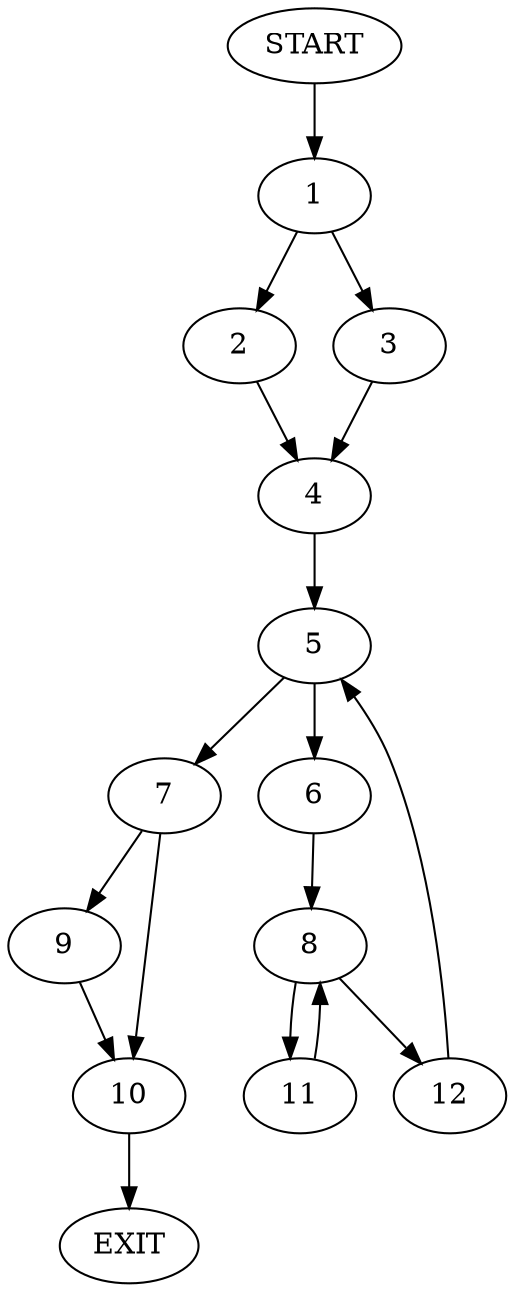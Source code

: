 digraph {
0 [label="START"]
13 [label="EXIT"]
0 -> 1
1 -> 2
1 -> 3
2 -> 4
3 -> 4
4 -> 5
5 -> 6
5 -> 7
6 -> 8
7 -> 9
7 -> 10
8 -> 11
8 -> 12
11 -> 8
12 -> 5
10 -> 13
9 -> 10
}
